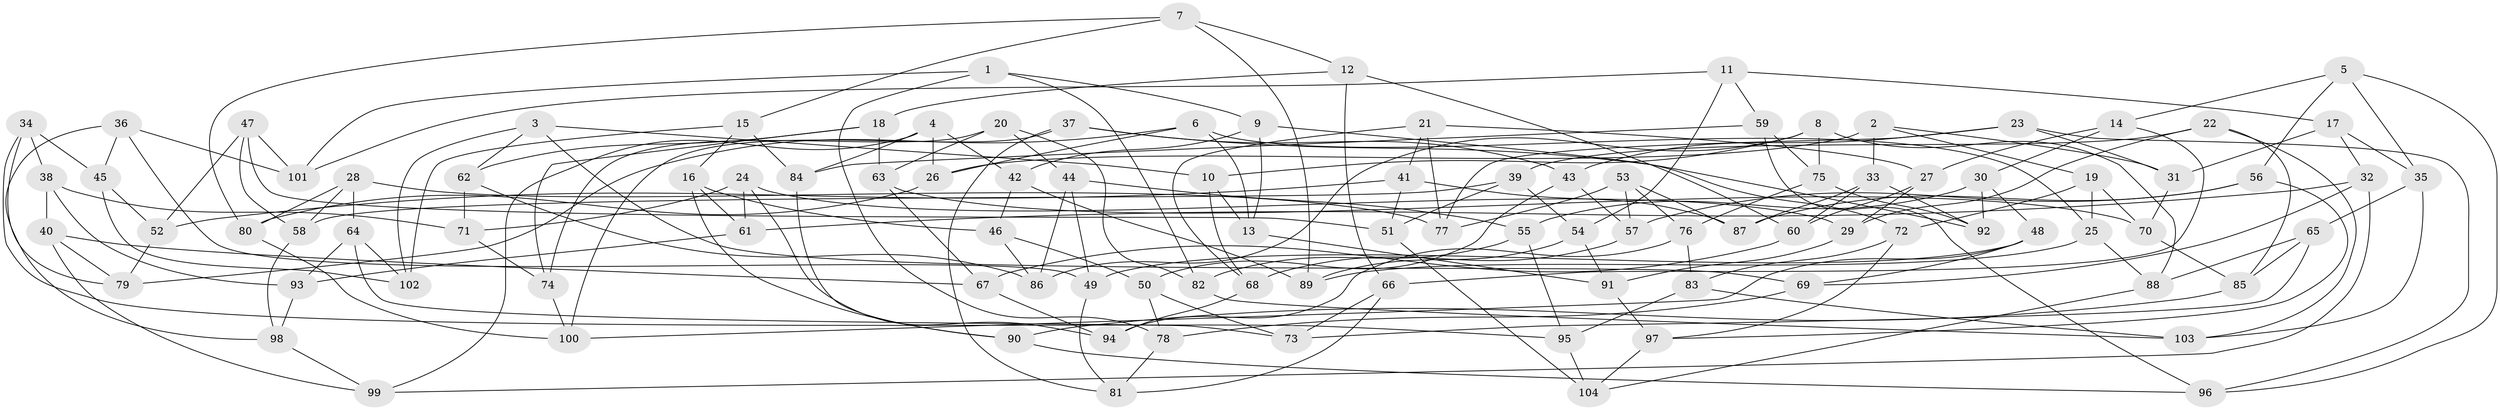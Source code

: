 // coarse degree distribution, {9: 0.0967741935483871, 13: 0.03225806451612903, 4: 0.25806451612903225, 7: 0.12903225806451613, 11: 0.06451612903225806, 6: 0.1935483870967742, 12: 0.06451612903225806, 14: 0.03225806451612903, 10: 0.03225806451612903, 8: 0.03225806451612903, 5: 0.06451612903225806}
// Generated by graph-tools (version 1.1) at 2025/20/03/04/25 18:20:44]
// undirected, 104 vertices, 208 edges
graph export_dot {
graph [start="1"]
  node [color=gray90,style=filled];
  1;
  2;
  3;
  4;
  5;
  6;
  7;
  8;
  9;
  10;
  11;
  12;
  13;
  14;
  15;
  16;
  17;
  18;
  19;
  20;
  21;
  22;
  23;
  24;
  25;
  26;
  27;
  28;
  29;
  30;
  31;
  32;
  33;
  34;
  35;
  36;
  37;
  38;
  39;
  40;
  41;
  42;
  43;
  44;
  45;
  46;
  47;
  48;
  49;
  50;
  51;
  52;
  53;
  54;
  55;
  56;
  57;
  58;
  59;
  60;
  61;
  62;
  63;
  64;
  65;
  66;
  67;
  68;
  69;
  70;
  71;
  72;
  73;
  74;
  75;
  76;
  77;
  78;
  79;
  80;
  81;
  82;
  83;
  84;
  85;
  86;
  87;
  88;
  89;
  90;
  91;
  92;
  93;
  94;
  95;
  96;
  97;
  98;
  99;
  100;
  101;
  102;
  103;
  104;
  1 -- 9;
  1 -- 101;
  1 -- 82;
  1 -- 78;
  2 -- 31;
  2 -- 19;
  2 -- 33;
  2 -- 26;
  3 -- 62;
  3 -- 69;
  3 -- 10;
  3 -- 102;
  4 -- 84;
  4 -- 42;
  4 -- 26;
  4 -- 99;
  5 -- 96;
  5 -- 14;
  5 -- 56;
  5 -- 35;
  6 -- 13;
  6 -- 26;
  6 -- 79;
  6 -- 25;
  7 -- 12;
  7 -- 80;
  7 -- 15;
  7 -- 89;
  8 -- 10;
  8 -- 75;
  8 -- 86;
  8 -- 88;
  9 -- 13;
  9 -- 42;
  9 -- 72;
  10 -- 13;
  10 -- 68;
  11 -- 54;
  11 -- 101;
  11 -- 17;
  11 -- 59;
  12 -- 18;
  12 -- 66;
  12 -- 60;
  13 -- 91;
  14 -- 66;
  14 -- 27;
  14 -- 30;
  15 -- 102;
  15 -- 16;
  15 -- 84;
  16 -- 61;
  16 -- 90;
  16 -- 46;
  17 -- 35;
  17 -- 32;
  17 -- 31;
  18 -- 74;
  18 -- 62;
  18 -- 63;
  19 -- 25;
  19 -- 72;
  19 -- 70;
  20 -- 74;
  20 -- 44;
  20 -- 63;
  20 -- 82;
  21 -- 41;
  21 -- 27;
  21 -- 77;
  21 -- 68;
  22 -- 85;
  22 -- 39;
  22 -- 29;
  22 -- 103;
  23 -- 77;
  23 -- 31;
  23 -- 96;
  23 -- 43;
  24 -- 94;
  24 -- 29;
  24 -- 71;
  24 -- 61;
  25 -- 88;
  25 -- 89;
  26 -- 80;
  27 -- 29;
  27 -- 60;
  28 -- 58;
  28 -- 77;
  28 -- 64;
  28 -- 80;
  29 -- 91;
  30 -- 48;
  30 -- 55;
  30 -- 92;
  31 -- 70;
  32 -- 69;
  32 -- 61;
  32 -- 99;
  33 -- 87;
  33 -- 60;
  33 -- 92;
  34 -- 79;
  34 -- 38;
  34 -- 45;
  34 -- 95;
  35 -- 65;
  35 -- 103;
  36 -- 45;
  36 -- 101;
  36 -- 98;
  36 -- 49;
  37 -- 92;
  37 -- 43;
  37 -- 81;
  37 -- 100;
  38 -- 93;
  38 -- 71;
  38 -- 40;
  39 -- 58;
  39 -- 51;
  39 -- 54;
  40 -- 67;
  40 -- 79;
  40 -- 99;
  41 -- 51;
  41 -- 52;
  41 -- 87;
  42 -- 46;
  42 -- 89;
  43 -- 50;
  43 -- 57;
  44 -- 49;
  44 -- 55;
  44 -- 86;
  45 -- 52;
  45 -- 102;
  46 -- 50;
  46 -- 86;
  47 -- 101;
  47 -- 52;
  47 -- 51;
  47 -- 58;
  48 -- 100;
  48 -- 49;
  48 -- 69;
  49 -- 81;
  50 -- 78;
  50 -- 73;
  51 -- 104;
  52 -- 79;
  53 -- 57;
  53 -- 77;
  53 -- 87;
  53 -- 76;
  54 -- 89;
  54 -- 91;
  55 -- 95;
  55 -- 82;
  56 -- 87;
  56 -- 57;
  56 -- 97;
  57 -- 68;
  58 -- 98;
  59 -- 96;
  59 -- 75;
  59 -- 84;
  60 -- 67;
  61 -- 93;
  62 -- 71;
  62 -- 86;
  63 -- 70;
  63 -- 67;
  64 -- 93;
  64 -- 73;
  64 -- 102;
  65 -- 85;
  65 -- 73;
  65 -- 88;
  66 -- 73;
  66 -- 81;
  67 -- 94;
  68 -- 94;
  69 -- 78;
  70 -- 85;
  71 -- 74;
  72 -- 83;
  72 -- 97;
  74 -- 100;
  75 -- 92;
  75 -- 76;
  76 -- 83;
  76 -- 94;
  78 -- 81;
  80 -- 100;
  82 -- 103;
  83 -- 95;
  83 -- 103;
  84 -- 90;
  85 -- 90;
  88 -- 104;
  90 -- 96;
  91 -- 97;
  93 -- 98;
  95 -- 104;
  97 -- 104;
  98 -- 99;
}
